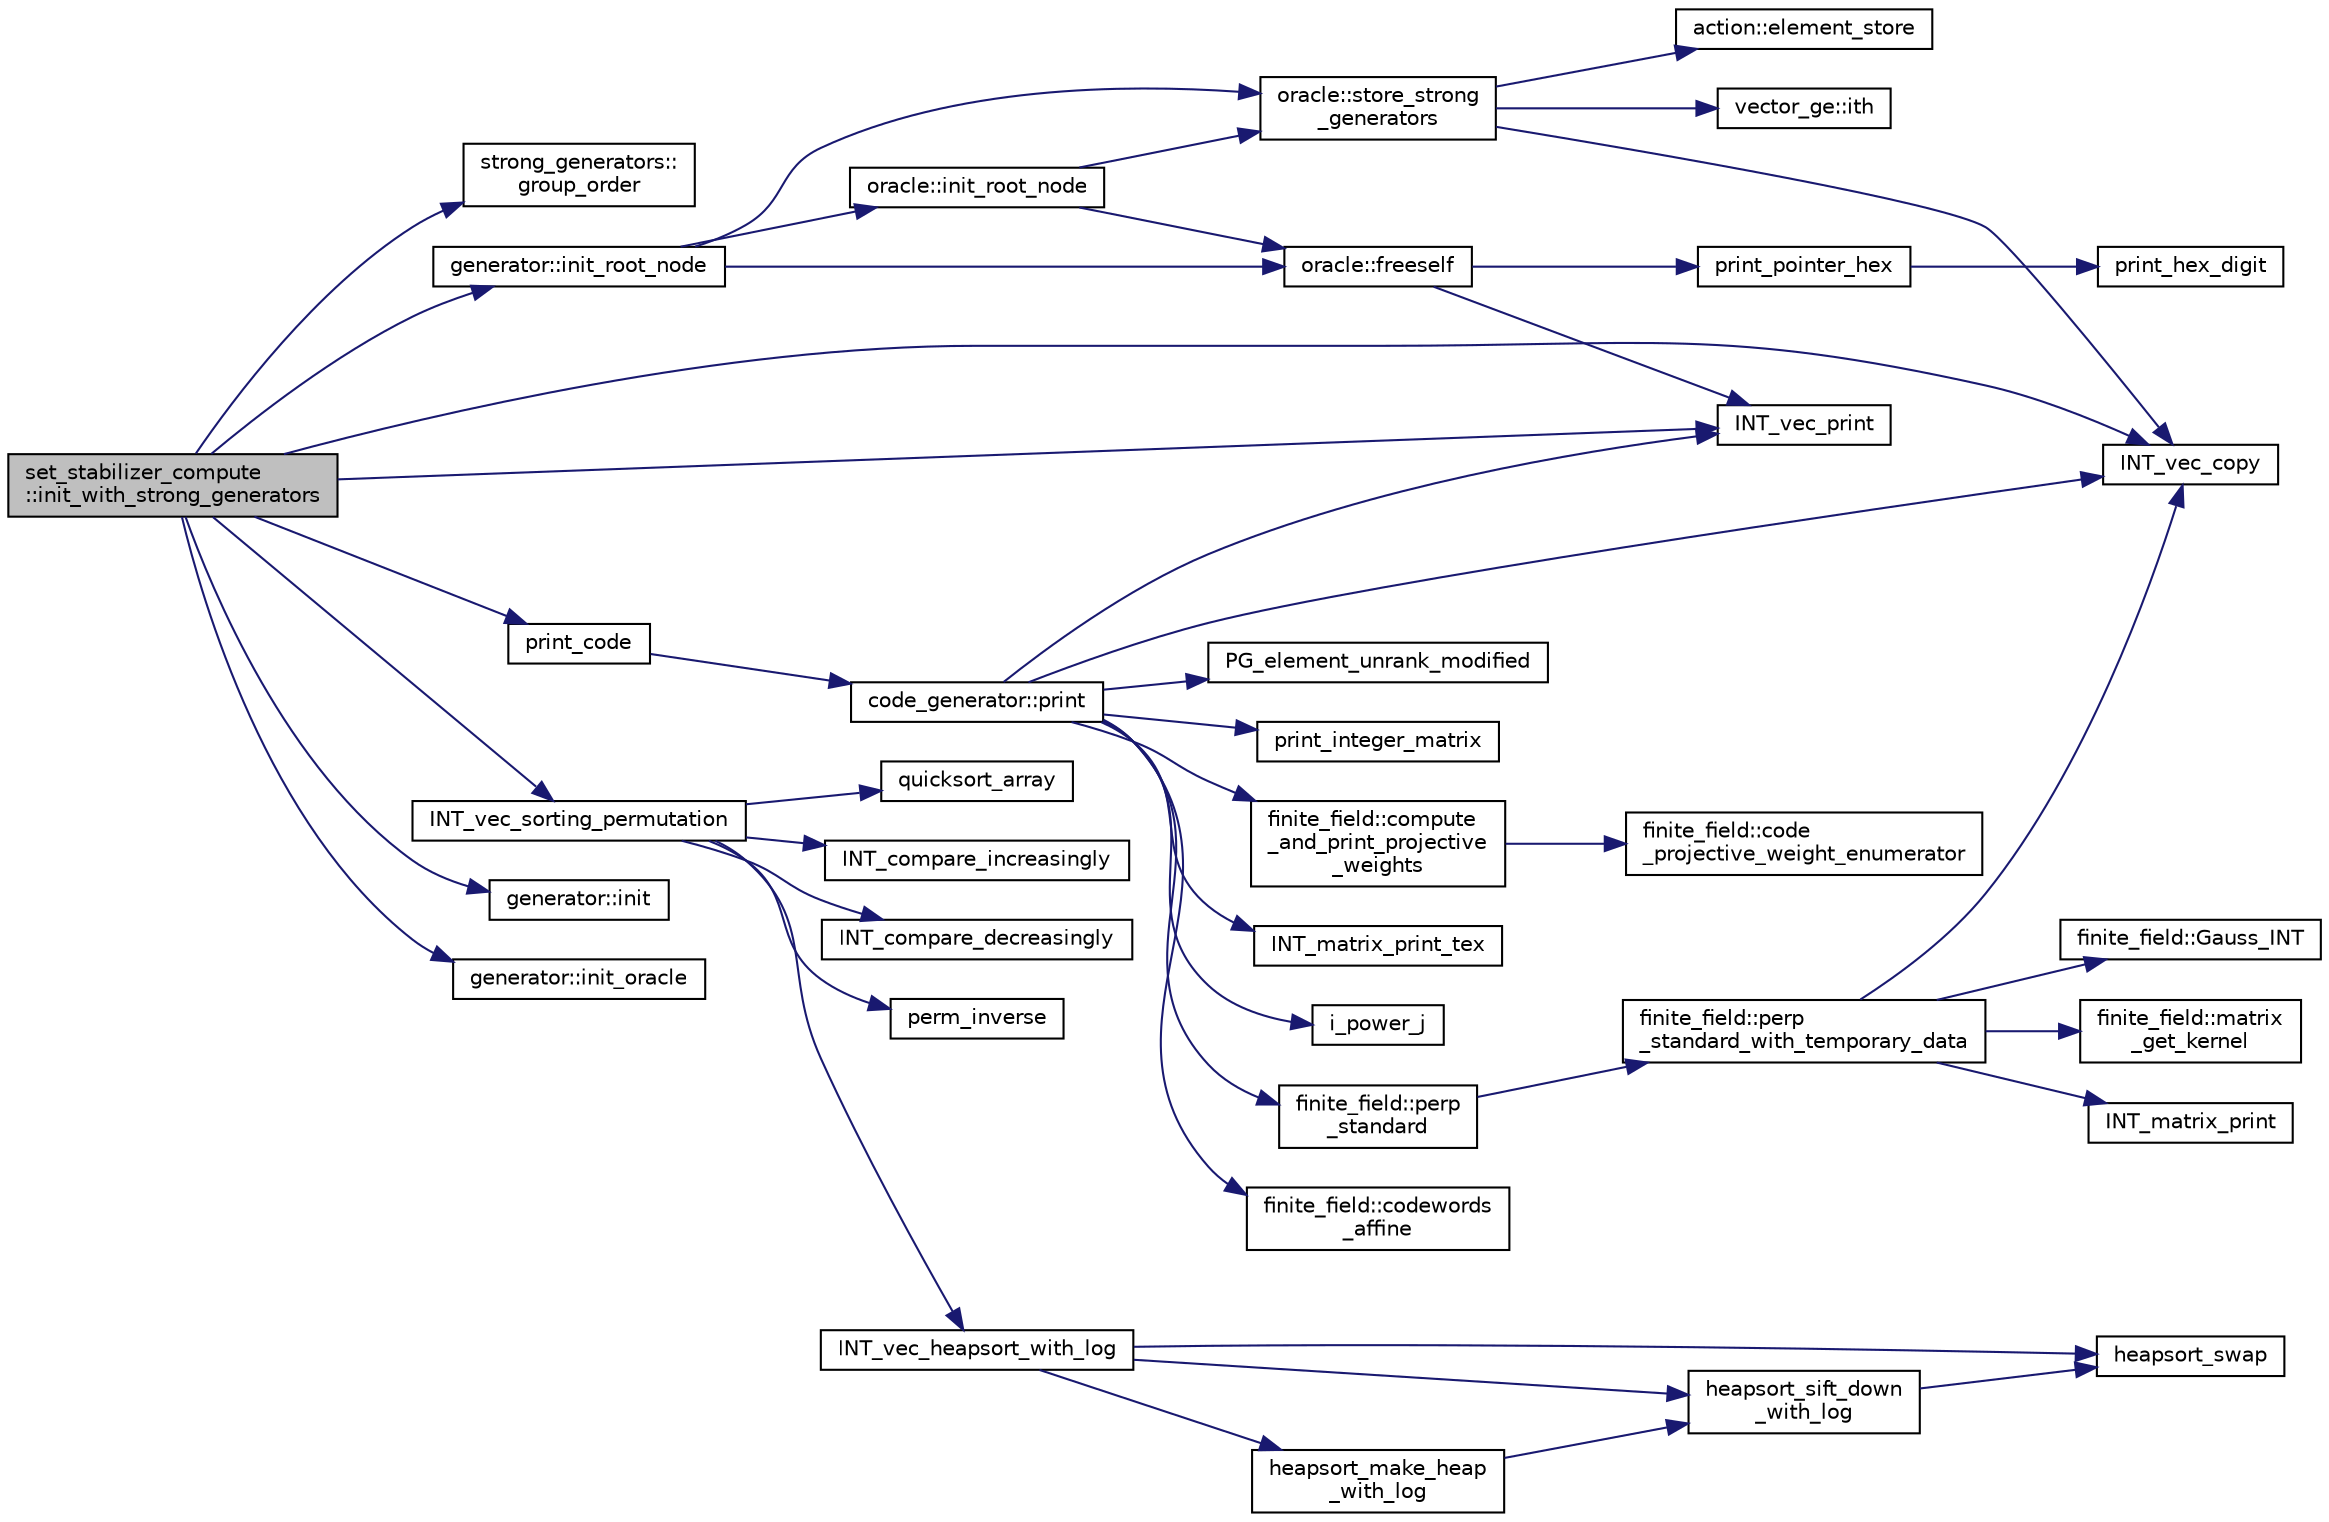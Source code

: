 digraph "set_stabilizer_compute::init_with_strong_generators"
{
  edge [fontname="Helvetica",fontsize="10",labelfontname="Helvetica",labelfontsize="10"];
  node [fontname="Helvetica",fontsize="10",shape=record];
  rankdir="LR";
  Node1742 [label="set_stabilizer_compute\l::init_with_strong_generators",height=0.2,width=0.4,color="black", fillcolor="grey75", style="filled", fontcolor="black"];
  Node1742 -> Node1743 [color="midnightblue",fontsize="10",style="solid",fontname="Helvetica"];
  Node1743 [label="strong_generators::\lgroup_order",height=0.2,width=0.4,color="black", fillcolor="white", style="filled",URL="$dc/d09/classstrong__generators.html#a91f453c2bfd6502b96f4b4eed16beb20"];
  Node1742 -> Node1744 [color="midnightblue",fontsize="10",style="solid",fontname="Helvetica"];
  Node1744 [label="INT_vec_copy",height=0.2,width=0.4,color="black", fillcolor="white", style="filled",URL="$df/dbf/sajeeb_8_c.html#ac2d875e27e009af6ec04d17254d11075"];
  Node1742 -> Node1745 [color="midnightblue",fontsize="10",style="solid",fontname="Helvetica"];
  Node1745 [label="INT_vec_sorting_permutation",height=0.2,width=0.4,color="black", fillcolor="white", style="filled",URL="$d5/de2/foundations_2data__structures_2data__structures_8h.html#a10768733e01e8c9ded3c886e6ddb671e"];
  Node1745 -> Node1746 [color="midnightblue",fontsize="10",style="solid",fontname="Helvetica"];
  Node1746 [label="quicksort_array",height=0.2,width=0.4,color="black", fillcolor="white", style="filled",URL="$d4/dd7/sorting_8_c.html#a660db9b0f6bc8a01353f32f3e02638f6"];
  Node1745 -> Node1747 [color="midnightblue",fontsize="10",style="solid",fontname="Helvetica"];
  Node1747 [label="INT_compare_increasingly",height=0.2,width=0.4,color="black", fillcolor="white", style="filled",URL="$d4/dd7/sorting_8_c.html#a53c48a8669e34ab2171690080d493f31"];
  Node1745 -> Node1748 [color="midnightblue",fontsize="10",style="solid",fontname="Helvetica"];
  Node1748 [label="INT_compare_decreasingly",height=0.2,width=0.4,color="black", fillcolor="white", style="filled",URL="$d4/dd7/sorting_8_c.html#a41cf7fa2b53a8f12d60971a71ba96a66"];
  Node1745 -> Node1749 [color="midnightblue",fontsize="10",style="solid",fontname="Helvetica"];
  Node1749 [label="perm_inverse",height=0.2,width=0.4,color="black", fillcolor="white", style="filled",URL="$d2/d7c/combinatorics_8_c.html#ab7f02d1e2e257e1118eae354ab16d447"];
  Node1745 -> Node1750 [color="midnightblue",fontsize="10",style="solid",fontname="Helvetica"];
  Node1750 [label="INT_vec_heapsort_with_log",height=0.2,width=0.4,color="black", fillcolor="white", style="filled",URL="$d4/dd7/sorting_8_c.html#a9d838c341cd204ed79499960a8ed393d"];
  Node1750 -> Node1751 [color="midnightblue",fontsize="10",style="solid",fontname="Helvetica"];
  Node1751 [label="heapsort_make_heap\l_with_log",height=0.2,width=0.4,color="black", fillcolor="white", style="filled",URL="$d4/dd7/sorting_8_c.html#a100d0747647500480fe5dc76ff98cee5"];
  Node1751 -> Node1752 [color="midnightblue",fontsize="10",style="solid",fontname="Helvetica"];
  Node1752 [label="heapsort_sift_down\l_with_log",height=0.2,width=0.4,color="black", fillcolor="white", style="filled",URL="$d4/dd7/sorting_8_c.html#ac7af225fae479a93d6957f79734ba2a6"];
  Node1752 -> Node1753 [color="midnightblue",fontsize="10",style="solid",fontname="Helvetica"];
  Node1753 [label="heapsort_swap",height=0.2,width=0.4,color="black", fillcolor="white", style="filled",URL="$d4/dd7/sorting_8_c.html#a8f048362e6065297b19b6975bcbbfcc6"];
  Node1750 -> Node1753 [color="midnightblue",fontsize="10",style="solid",fontname="Helvetica"];
  Node1750 -> Node1752 [color="midnightblue",fontsize="10",style="solid",fontname="Helvetica"];
  Node1742 -> Node1754 [color="midnightblue",fontsize="10",style="solid",fontname="Helvetica"];
  Node1754 [label="INT_vec_print",height=0.2,width=0.4,color="black", fillcolor="white", style="filled",URL="$df/dbf/sajeeb_8_c.html#a79a5901af0b47dd0d694109543c027fe"];
  Node1742 -> Node1755 [color="midnightblue",fontsize="10",style="solid",fontname="Helvetica"];
  Node1755 [label="generator::init",height=0.2,width=0.4,color="black", fillcolor="white", style="filled",URL="$d7/d73/classgenerator.html#aeca1559b4172cae921620768bd62df47"];
  Node1742 -> Node1756 [color="midnightblue",fontsize="10",style="solid",fontname="Helvetica"];
  Node1756 [label="print_code",height=0.2,width=0.4,color="black", fillcolor="white", style="filled",URL="$db/da8/code__generator_8_c.html#a9b6831cb1c98ce20111c823830515d15"];
  Node1756 -> Node1757 [color="midnightblue",fontsize="10",style="solid",fontname="Helvetica"];
  Node1757 [label="code_generator::print",height=0.2,width=0.4,color="black", fillcolor="white", style="filled",URL="$db/d37/classcode__generator.html#aa865507e914621b77e4aa4461a37945f"];
  Node1757 -> Node1758 [color="midnightblue",fontsize="10",style="solid",fontname="Helvetica"];
  Node1758 [label="PG_element_unrank_modified",height=0.2,width=0.4,color="black", fillcolor="white", style="filled",URL="$d4/d67/geometry_8h.html#a83ae9b605d496f6a90345303f6efae64"];
  Node1757 -> Node1759 [color="midnightblue",fontsize="10",style="solid",fontname="Helvetica"];
  Node1759 [label="print_integer_matrix",height=0.2,width=0.4,color="black", fillcolor="white", style="filled",URL="$d5/db4/io__and__os_8h.html#ab4d187a9b89a64102b971201b789b653"];
  Node1757 -> Node1760 [color="midnightblue",fontsize="10",style="solid",fontname="Helvetica"];
  Node1760 [label="INT_matrix_print_tex",height=0.2,width=0.4,color="black", fillcolor="white", style="filled",URL="$d5/db4/io__and__os_8h.html#af68a4f4000e48d0778fbcb424707affb"];
  Node1757 -> Node1761 [color="midnightblue",fontsize="10",style="solid",fontname="Helvetica"];
  Node1761 [label="i_power_j",height=0.2,width=0.4,color="black", fillcolor="white", style="filled",URL="$de/dc5/algebra__and__number__theory_8h.html#a39b321523e8957d701618bb5cac542b5"];
  Node1757 -> Node1762 [color="midnightblue",fontsize="10",style="solid",fontname="Helvetica"];
  Node1762 [label="finite_field::codewords\l_affine",height=0.2,width=0.4,color="black", fillcolor="white", style="filled",URL="$df/d5a/classfinite__field.html#ae2f4fc9a606f84aaf0814bd197633825"];
  Node1757 -> Node1754 [color="midnightblue",fontsize="10",style="solid",fontname="Helvetica"];
  Node1757 -> Node1763 [color="midnightblue",fontsize="10",style="solid",fontname="Helvetica"];
  Node1763 [label="finite_field::compute\l_and_print_projective\l_weights",height=0.2,width=0.4,color="black", fillcolor="white", style="filled",URL="$df/d5a/classfinite__field.html#a10400b61be77e10576e1c8bec2d8fcde"];
  Node1763 -> Node1764 [color="midnightblue",fontsize="10",style="solid",fontname="Helvetica"];
  Node1764 [label="finite_field::code\l_projective_weight_enumerator",height=0.2,width=0.4,color="black", fillcolor="white", style="filled",URL="$df/d5a/classfinite__field.html#a5e3f482f774257b33633d792d63bce14"];
  Node1757 -> Node1744 [color="midnightblue",fontsize="10",style="solid",fontname="Helvetica"];
  Node1757 -> Node1765 [color="midnightblue",fontsize="10",style="solid",fontname="Helvetica"];
  Node1765 [label="finite_field::perp\l_standard",height=0.2,width=0.4,color="black", fillcolor="white", style="filled",URL="$df/d5a/classfinite__field.html#a2f5bc92908aea624a8d9179d2a9ba057"];
  Node1765 -> Node1766 [color="midnightblue",fontsize="10",style="solid",fontname="Helvetica"];
  Node1766 [label="finite_field::perp\l_standard_with_temporary_data",height=0.2,width=0.4,color="black", fillcolor="white", style="filled",URL="$df/d5a/classfinite__field.html#aae3cca9b5f19ae969a9c5349d14f41c0"];
  Node1766 -> Node1744 [color="midnightblue",fontsize="10",style="solid",fontname="Helvetica"];
  Node1766 -> Node1767 [color="midnightblue",fontsize="10",style="solid",fontname="Helvetica"];
  Node1767 [label="INT_matrix_print",height=0.2,width=0.4,color="black", fillcolor="white", style="filled",URL="$d5/db4/io__and__os_8h.html#afd4180a24bef3a2b584668a4eaf607ff"];
  Node1766 -> Node1768 [color="midnightblue",fontsize="10",style="solid",fontname="Helvetica"];
  Node1768 [label="finite_field::Gauss_INT",height=0.2,width=0.4,color="black", fillcolor="white", style="filled",URL="$df/d5a/classfinite__field.html#adb676d2e80341b53751326e3a58beb11"];
  Node1766 -> Node1769 [color="midnightblue",fontsize="10",style="solid",fontname="Helvetica"];
  Node1769 [label="finite_field::matrix\l_get_kernel",height=0.2,width=0.4,color="black", fillcolor="white", style="filled",URL="$df/d5a/classfinite__field.html#ac45780a927cee936df13d04d30d2d248"];
  Node1742 -> Node1770 [color="midnightblue",fontsize="10",style="solid",fontname="Helvetica"];
  Node1770 [label="generator::init_oracle",height=0.2,width=0.4,color="black", fillcolor="white", style="filled",URL="$d7/d73/classgenerator.html#aab9339b27020b22ae9655d4413a88e40"];
  Node1742 -> Node1771 [color="midnightblue",fontsize="10",style="solid",fontname="Helvetica"];
  Node1771 [label="generator::init_root_node",height=0.2,width=0.4,color="black", fillcolor="white", style="filled",URL="$d7/d73/classgenerator.html#af772cc76eb68482a86e61fbd51672513"];
  Node1771 -> Node1772 [color="midnightblue",fontsize="10",style="solid",fontname="Helvetica"];
  Node1772 [label="oracle::freeself",height=0.2,width=0.4,color="black", fillcolor="white", style="filled",URL="$d7/da7/classoracle.html#a809f2f45c76a4289aca3d22d05fcacc1"];
  Node1772 -> Node1754 [color="midnightblue",fontsize="10",style="solid",fontname="Helvetica"];
  Node1772 -> Node1773 [color="midnightblue",fontsize="10",style="solid",fontname="Helvetica"];
  Node1773 [label="print_pointer_hex",height=0.2,width=0.4,color="black", fillcolor="white", style="filled",URL="$d5/db4/io__and__os_8h.html#a32add94de62a1d910cc0fc35ed90ab48"];
  Node1773 -> Node1774 [color="midnightblue",fontsize="10",style="solid",fontname="Helvetica"];
  Node1774 [label="print_hex_digit",height=0.2,width=0.4,color="black", fillcolor="white", style="filled",URL="$d4/d74/util_8_c.html#a36c64a828eefed0a0cfdd6186ec92c31"];
  Node1771 -> Node1775 [color="midnightblue",fontsize="10",style="solid",fontname="Helvetica"];
  Node1775 [label="oracle::store_strong\l_generators",height=0.2,width=0.4,color="black", fillcolor="white", style="filled",URL="$d7/da7/classoracle.html#a905d0cad4b33515e581039ed8902b3be"];
  Node1775 -> Node1776 [color="midnightblue",fontsize="10",style="solid",fontname="Helvetica"];
  Node1776 [label="action::element_store",height=0.2,width=0.4,color="black", fillcolor="white", style="filled",URL="$d2/d86/classaction.html#ab969a7009cc85c12f988a18a06b5db64"];
  Node1775 -> Node1777 [color="midnightblue",fontsize="10",style="solid",fontname="Helvetica"];
  Node1777 [label="vector_ge::ith",height=0.2,width=0.4,color="black", fillcolor="white", style="filled",URL="$d4/d6e/classvector__ge.html#a1ff002e8b746a9beb119d57dcd4a15ff"];
  Node1775 -> Node1744 [color="midnightblue",fontsize="10",style="solid",fontname="Helvetica"];
  Node1771 -> Node1778 [color="midnightblue",fontsize="10",style="solid",fontname="Helvetica"];
  Node1778 [label="oracle::init_root_node",height=0.2,width=0.4,color="black", fillcolor="white", style="filled",URL="$d7/da7/classoracle.html#a39267b7776b0cc2d93cda40fce9813a2"];
  Node1778 -> Node1772 [color="midnightblue",fontsize="10",style="solid",fontname="Helvetica"];
  Node1778 -> Node1775 [color="midnightblue",fontsize="10",style="solid",fontname="Helvetica"];
}
